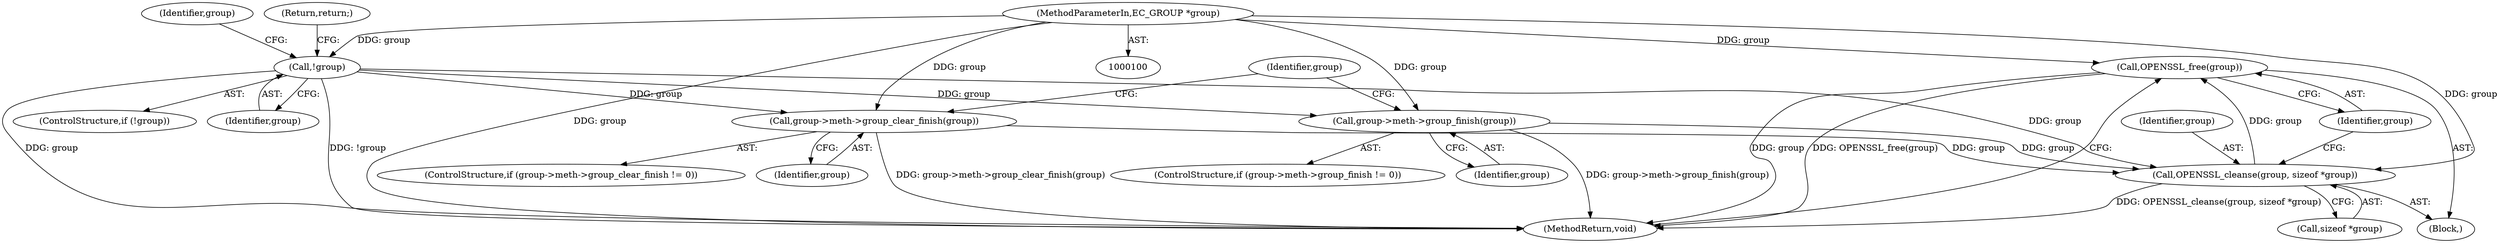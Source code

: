 digraph "0_openssl_8aed2a7548362e88e84a7feb795a3a97e8395008@API" {
"1000172" [label="(Call,OPENSSL_free(group))"];
"1000167" [label="(Call,OPENSSL_cleanse(group, sizeof *group))"];
"1000104" [label="(Call,!group)"];
"1000101" [label="(MethodParameterIn,EC_GROUP *group)"];
"1000126" [label="(Call,group->meth->group_finish(group))"];
"1000115" [label="(Call,group->meth->group_clear_finish(group))"];
"1000169" [label="(Call,sizeof *group)"];
"1000167" [label="(Call,OPENSSL_cleanse(group, sizeof *group))"];
"1000172" [label="(Call,OPENSSL_free(group))"];
"1000104" [label="(Call,!group)"];
"1000107" [label="(ControlStructure,if (group->meth->group_clear_finish != 0))"];
"1000174" [label="(MethodReturn,void)"];
"1000116" [label="(Identifier,group)"];
"1000101" [label="(MethodParameterIn,EC_GROUP *group)"];
"1000127" [label="(Identifier,group)"];
"1000111" [label="(Identifier,group)"];
"1000115" [label="(Call,group->meth->group_clear_finish(group))"];
"1000131" [label="(Identifier,group)"];
"1000103" [label="(ControlStructure,if (!group))"];
"1000173" [label="(Identifier,group)"];
"1000118" [label="(ControlStructure,if (group->meth->group_finish != 0))"];
"1000168" [label="(Identifier,group)"];
"1000126" [label="(Call,group->meth->group_finish(group))"];
"1000105" [label="(Identifier,group)"];
"1000106" [label="(Return,return;)"];
"1000102" [label="(Block,)"];
"1000172" -> "1000102"  [label="AST: "];
"1000172" -> "1000173"  [label="CFG: "];
"1000173" -> "1000172"  [label="AST: "];
"1000174" -> "1000172"  [label="CFG: "];
"1000172" -> "1000174"  [label="DDG: OPENSSL_free(group)"];
"1000172" -> "1000174"  [label="DDG: group"];
"1000167" -> "1000172"  [label="DDG: group"];
"1000101" -> "1000172"  [label="DDG: group"];
"1000167" -> "1000102"  [label="AST: "];
"1000167" -> "1000169"  [label="CFG: "];
"1000168" -> "1000167"  [label="AST: "];
"1000169" -> "1000167"  [label="AST: "];
"1000173" -> "1000167"  [label="CFG: "];
"1000167" -> "1000174"  [label="DDG: OPENSSL_cleanse(group, sizeof *group)"];
"1000104" -> "1000167"  [label="DDG: group"];
"1000126" -> "1000167"  [label="DDG: group"];
"1000115" -> "1000167"  [label="DDG: group"];
"1000101" -> "1000167"  [label="DDG: group"];
"1000104" -> "1000103"  [label="AST: "];
"1000104" -> "1000105"  [label="CFG: "];
"1000105" -> "1000104"  [label="AST: "];
"1000106" -> "1000104"  [label="CFG: "];
"1000111" -> "1000104"  [label="CFG: "];
"1000104" -> "1000174"  [label="DDG: !group"];
"1000104" -> "1000174"  [label="DDG: group"];
"1000101" -> "1000104"  [label="DDG: group"];
"1000104" -> "1000115"  [label="DDG: group"];
"1000104" -> "1000126"  [label="DDG: group"];
"1000101" -> "1000100"  [label="AST: "];
"1000101" -> "1000174"  [label="DDG: group"];
"1000101" -> "1000115"  [label="DDG: group"];
"1000101" -> "1000126"  [label="DDG: group"];
"1000126" -> "1000118"  [label="AST: "];
"1000126" -> "1000127"  [label="CFG: "];
"1000127" -> "1000126"  [label="AST: "];
"1000131" -> "1000126"  [label="CFG: "];
"1000126" -> "1000174"  [label="DDG: group->meth->group_finish(group)"];
"1000115" -> "1000107"  [label="AST: "];
"1000115" -> "1000116"  [label="CFG: "];
"1000116" -> "1000115"  [label="AST: "];
"1000131" -> "1000115"  [label="CFG: "];
"1000115" -> "1000174"  [label="DDG: group->meth->group_clear_finish(group)"];
}
